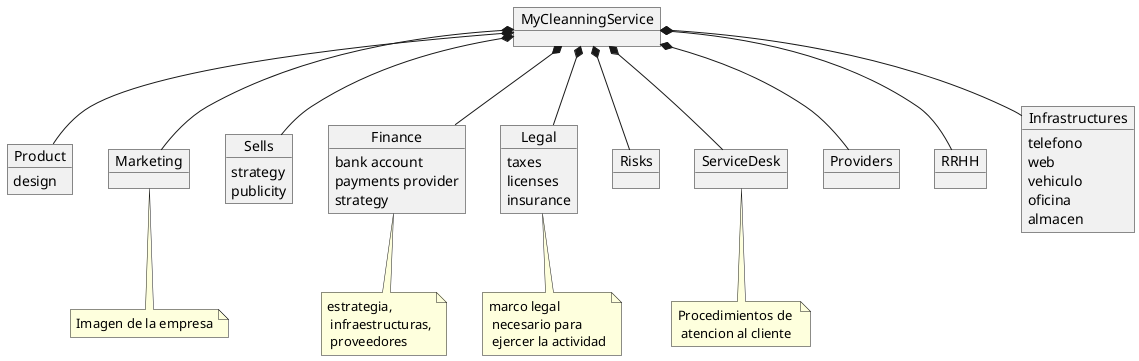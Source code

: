@startuml

object "MyCleanningService" as MCS
object Product {
		design
}
object Marketing {
}
object Sells {
		strategy
        publicity
}
object Finance { 
		bank account
        payments provider
        strategy
        }
object Legal {
		taxes
        licenses
        insurance
}
object Risks
object ServiceDesk
object Providers
object RRHH
object Infrastructures {
	telefono
    web
    vehiculo
    oficina
    almacen
}

MCS *-- Product
MCS *-- Marketing
MCS *-- Sells
MCS *-- Finance
MCS *-- Legal
MCS *-- Risks
MCS *-- ServiceDesk
MCS *-- Providers
MCS *-- RRHH
MCS *-- Infrastructures

note bottom of Finance : estrategia,\n infraestructuras,\n proveedores
note bottom of Marketing : Imagen de la empresa
note bottom of Legal :  marco legal \n necesario para \n ejercer la actividad
note bottom of ServiceDesk : Procedimientos de \n atencion al cliente














@enduml